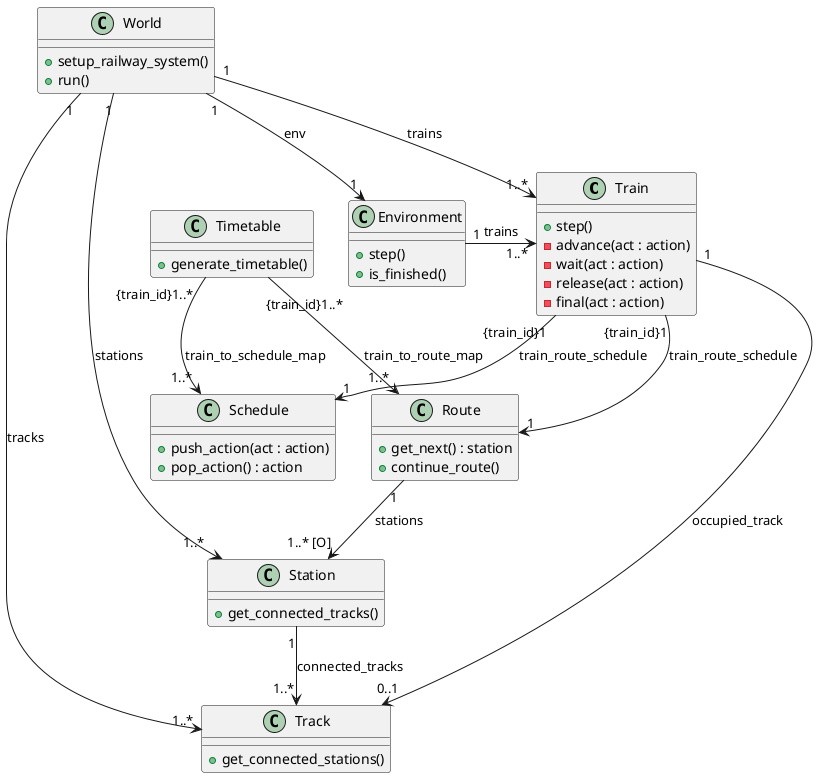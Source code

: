 @startuml
skinparam Shadowing false

class Train {
    + step()
    - advance(act : action) 
    - wait(act : action) 
    - release(act : action)
    - final(act : action) 
}

class Track {
    + get_connected_stations()
}

class Station {
    + get_connected_tracks() 
}

class Schedule {
    + push_action(act : action) 
    + pop_action() : action 
} 

class Route {
    + get_next() : station 
    + continue_route() 
}

class Timetable {
    + generate_timetable()
} 

class Environment {
    + step()
    + is_finished()
}

class World {
    + setup_railway_system()
    + run()
}

Train "1" --> "0..1" Track : occupied_track
Station "1" --> "1..*" Track : connected_tracks
Route "1" --> "1..* [O]" Station: stations 
Timetable "{train_id}1..*" --> "1..*" Route : train_to_route_map
Timetable "{train_id}1..*" --> "1..*" Schedule : train_to_schedule_map
Train "{train_id}1" --> "1" Route : train_route_schedule
Train "{train_id}1" --> "1" Schedule : train_route_schedule
World "1" --> "1" Environment: env 
World "1" -> "1..*" Track: tracks 
World "1" -> "1..*" Station: stations 
World "1" -> "1..*" Train: trains 
Environment "1" -> "1..*" Train: trains 

@enduml